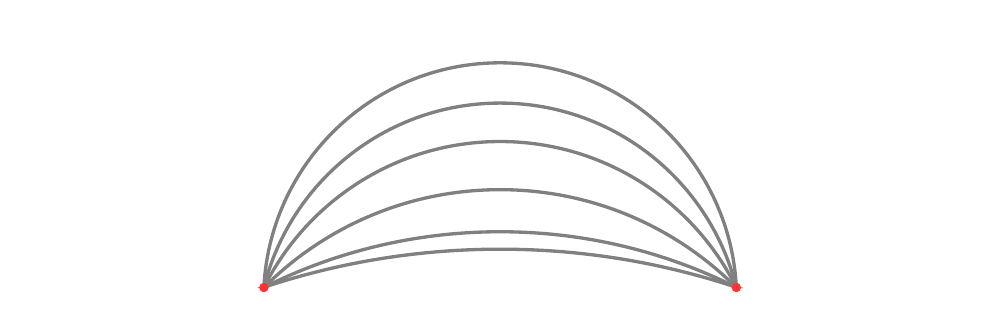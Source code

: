 \begin{tikzpicture}[scale=3]

\begin{scope}[rotate=00]

\coordinate (A) at (1,0);
\coordinate (B) at (-1,0);
\clip (-2,0) rectangle (2,1.1);

\foreach \y in {0.05, 0.25, 0.5, 1, 2, 3} {
  %\def\y{1}
  \pgfmathsetmacro{\R}{sqrt(1+\y*\y)};
  \coordinate (O) at (0,-\y);
  \draw[very thick, black!50]  (O) circle (\R);
 % \fill[black!30] (O) circle (0.03);
}

\end{scope}

\fill[red!80] (A) circle (0.02); %node[black,belo]{$B$};
\fill[red!80] (B) circle (0.02); %node[black,left]{$A$};


\end{tikzpicture}